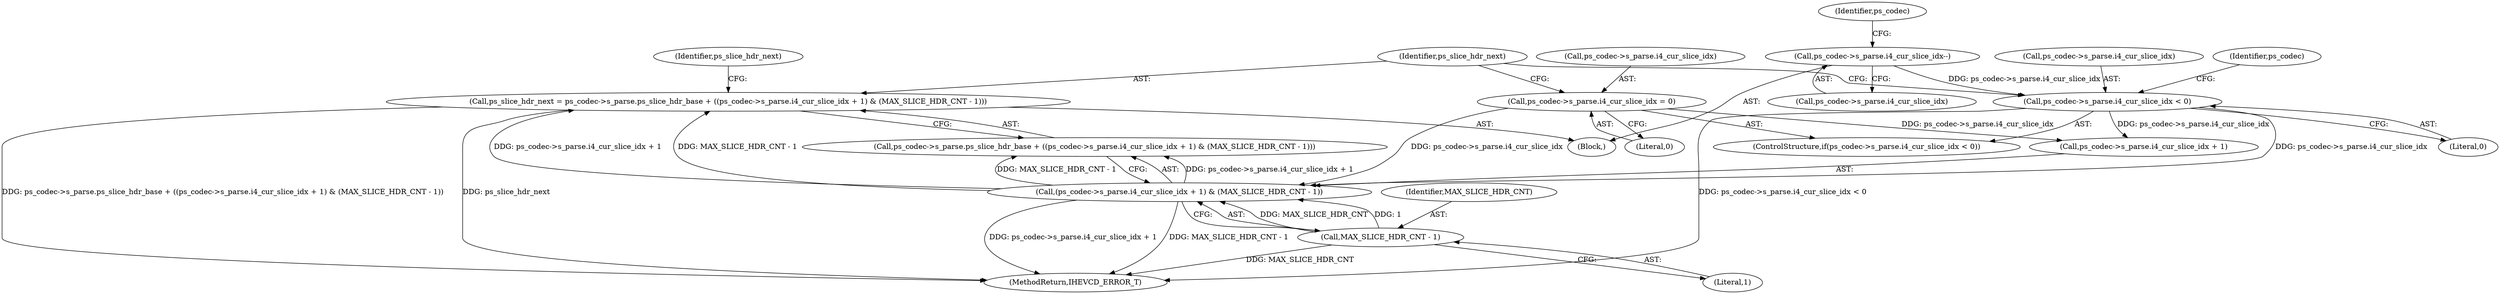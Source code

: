 digraph "0_Android_7c9be319a279654e55a6d757265f88c61a16a4d5@pointer" {
"1000334" [label="(Call,ps_slice_hdr_next = ps_codec->s_parse.ps_slice_hdr_base + ((ps_codec->s_parse.i4_cur_slice_idx + 1) & (MAX_SLICE_HDR_CNT - 1)))"];
"1000342" [label="(Call,(ps_codec->s_parse.i4_cur_slice_idx + 1) & (MAX_SLICE_HDR_CNT - 1))"];
"1000327" [label="(Call,ps_codec->s_parse.i4_cur_slice_idx = 0)"];
"1000320" [label="(Call,ps_codec->s_parse.i4_cur_slice_idx < 0)"];
"1000313" [label="(Call,ps_codec->s_parse.i4_cur_slice_idx--)"];
"1000350" [label="(Call,MAX_SLICE_HDR_CNT - 1)"];
"1000321" [label="(Call,ps_codec->s_parse.i4_cur_slice_idx)"];
"1000334" [label="(Call,ps_slice_hdr_next = ps_codec->s_parse.ps_slice_hdr_base + ((ps_codec->s_parse.i4_cur_slice_idx + 1) & (MAX_SLICE_HDR_CNT - 1)))"];
"1000323" [label="(Identifier,ps_codec)"];
"1000326" [label="(Literal,0)"];
"1000335" [label="(Identifier,ps_slice_hdr_next)"];
"1000333" [label="(Literal,0)"];
"1000320" [label="(Call,ps_codec->s_parse.i4_cur_slice_idx < 0)"];
"1000343" [label="(Call,ps_codec->s_parse.i4_cur_slice_idx + 1)"];
"1000327" [label="(Call,ps_codec->s_parse.i4_cur_slice_idx = 0)"];
"1000336" [label="(Call,ps_codec->s_parse.ps_slice_hdr_base + ((ps_codec->s_parse.i4_cur_slice_idx + 1) & (MAX_SLICE_HDR_CNT - 1)))"];
"1000330" [label="(Identifier,ps_codec)"];
"1000328" [label="(Call,ps_codec->s_parse.i4_cur_slice_idx)"];
"1000350" [label="(Call,MAX_SLICE_HDR_CNT - 1)"];
"1002661" [label="(MethodReturn,IHEVCD_ERROR_T)"];
"1000342" [label="(Call,(ps_codec->s_parse.i4_cur_slice_idx + 1) & (MAX_SLICE_HDR_CNT - 1))"];
"1000319" [label="(ControlStructure,if(ps_codec->s_parse.i4_cur_slice_idx < 0))"];
"1000352" [label="(Literal,1)"];
"1000355" [label="(Identifier,ps_slice_hdr_next)"];
"1000314" [label="(Call,ps_codec->s_parse.i4_cur_slice_idx)"];
"1000313" [label="(Call,ps_codec->s_parse.i4_cur_slice_idx--)"];
"1000306" [label="(Block,)"];
"1000351" [label="(Identifier,MAX_SLICE_HDR_CNT)"];
"1000334" -> "1000306"  [label="AST: "];
"1000334" -> "1000336"  [label="CFG: "];
"1000335" -> "1000334"  [label="AST: "];
"1000336" -> "1000334"  [label="AST: "];
"1000355" -> "1000334"  [label="CFG: "];
"1000334" -> "1002661"  [label="DDG: ps_codec->s_parse.ps_slice_hdr_base + ((ps_codec->s_parse.i4_cur_slice_idx + 1) & (MAX_SLICE_HDR_CNT - 1))"];
"1000334" -> "1002661"  [label="DDG: ps_slice_hdr_next"];
"1000342" -> "1000334"  [label="DDG: ps_codec->s_parse.i4_cur_slice_idx + 1"];
"1000342" -> "1000334"  [label="DDG: MAX_SLICE_HDR_CNT - 1"];
"1000342" -> "1000336"  [label="AST: "];
"1000342" -> "1000350"  [label="CFG: "];
"1000343" -> "1000342"  [label="AST: "];
"1000350" -> "1000342"  [label="AST: "];
"1000336" -> "1000342"  [label="CFG: "];
"1000342" -> "1002661"  [label="DDG: ps_codec->s_parse.i4_cur_slice_idx + 1"];
"1000342" -> "1002661"  [label="DDG: MAX_SLICE_HDR_CNT - 1"];
"1000342" -> "1000336"  [label="DDG: ps_codec->s_parse.i4_cur_slice_idx + 1"];
"1000342" -> "1000336"  [label="DDG: MAX_SLICE_HDR_CNT - 1"];
"1000327" -> "1000342"  [label="DDG: ps_codec->s_parse.i4_cur_slice_idx"];
"1000320" -> "1000342"  [label="DDG: ps_codec->s_parse.i4_cur_slice_idx"];
"1000350" -> "1000342"  [label="DDG: MAX_SLICE_HDR_CNT"];
"1000350" -> "1000342"  [label="DDG: 1"];
"1000327" -> "1000319"  [label="AST: "];
"1000327" -> "1000333"  [label="CFG: "];
"1000328" -> "1000327"  [label="AST: "];
"1000333" -> "1000327"  [label="AST: "];
"1000335" -> "1000327"  [label="CFG: "];
"1000327" -> "1000343"  [label="DDG: ps_codec->s_parse.i4_cur_slice_idx"];
"1000320" -> "1000319"  [label="AST: "];
"1000320" -> "1000326"  [label="CFG: "];
"1000321" -> "1000320"  [label="AST: "];
"1000326" -> "1000320"  [label="AST: "];
"1000330" -> "1000320"  [label="CFG: "];
"1000335" -> "1000320"  [label="CFG: "];
"1000320" -> "1002661"  [label="DDG: ps_codec->s_parse.i4_cur_slice_idx < 0"];
"1000313" -> "1000320"  [label="DDG: ps_codec->s_parse.i4_cur_slice_idx"];
"1000320" -> "1000343"  [label="DDG: ps_codec->s_parse.i4_cur_slice_idx"];
"1000313" -> "1000306"  [label="AST: "];
"1000313" -> "1000314"  [label="CFG: "];
"1000314" -> "1000313"  [label="AST: "];
"1000323" -> "1000313"  [label="CFG: "];
"1000350" -> "1000352"  [label="CFG: "];
"1000351" -> "1000350"  [label="AST: "];
"1000352" -> "1000350"  [label="AST: "];
"1000350" -> "1002661"  [label="DDG: MAX_SLICE_HDR_CNT"];
}
